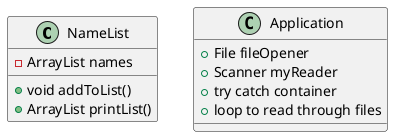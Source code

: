 @startuml
class NameList {
  -ArrayList names

  +void addToList()
  +ArrayList printList()
}

class Application {


  +File fileOpener
  +Scanner myReader
  +try catch container
  +loop to read through files
}

@enduml